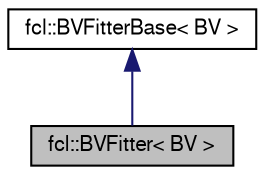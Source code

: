digraph "fcl::BVFitter&lt; BV &gt;"
{
  edge [fontname="FreeSans",fontsize="10",labelfontname="FreeSans",labelfontsize="10"];
  node [fontname="FreeSans",fontsize="10",shape=record];
  Node1 [label="fcl::BVFitter\< BV \>",height=0.2,width=0.4,color="black", fillcolor="grey75", style="filled" fontcolor="black"];
  Node2 -> Node1 [dir="back",color="midnightblue",fontsize="10",style="solid",fontname="FreeSans"];
  Node2 [label="fcl::BVFitterBase\< BV \>",height=0.2,width=0.4,color="black", fillcolor="white", style="filled",URL="$a00013.html",tooltip="Interface for fitting a bv given the triangles or points inside it. "];
}
